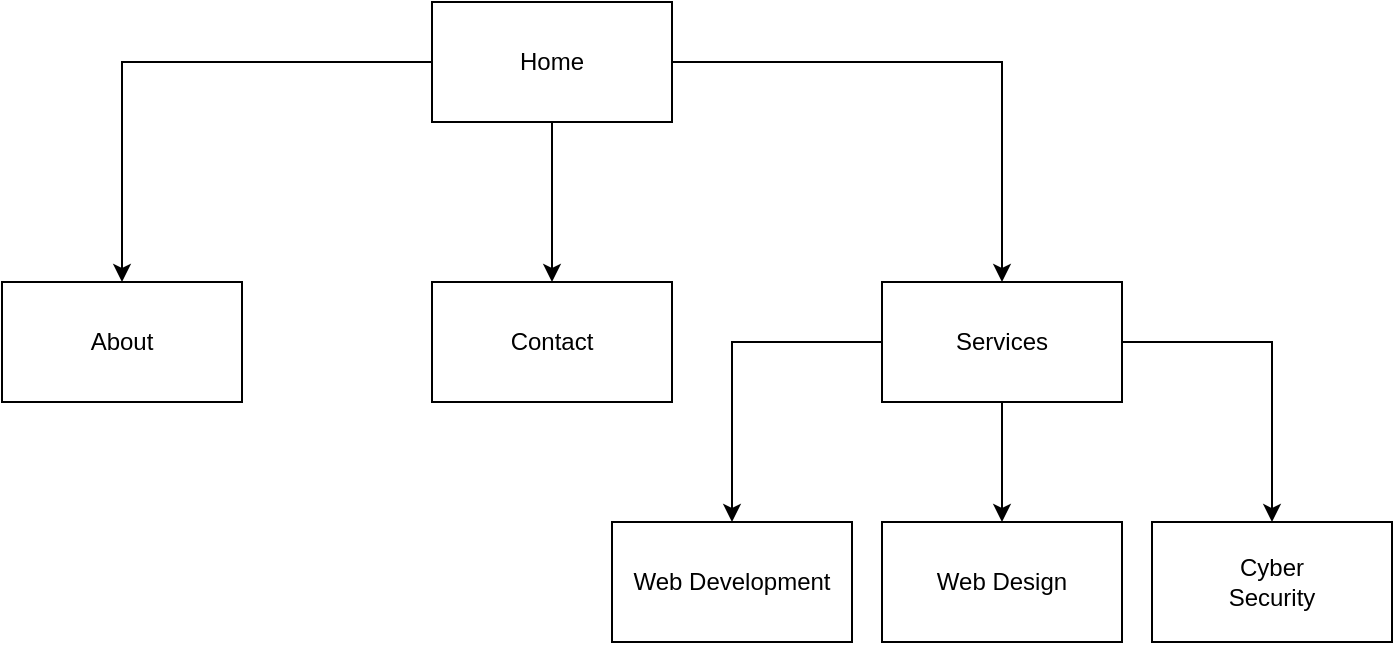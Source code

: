 <mxfile version="22.0.8" type="device">
  <diagram name="Page-1" id="3SytWvoLkZ7nyltdvRyj">
    <mxGraphModel dx="1094" dy="994" grid="1" gridSize="10" guides="1" tooltips="1" connect="1" arrows="1" fold="1" page="1" pageScale="1" pageWidth="850" pageHeight="1100" math="0" shadow="0">
      <root>
        <mxCell id="0" />
        <mxCell id="1" parent="0" />
        <mxCell id="iqH2d1IaWqVk7HUMH50_-3" value="" style="edgeStyle=orthogonalEdgeStyle;rounded=0;orthogonalLoop=1;jettySize=auto;html=1;" edge="1" parent="1" source="iqH2d1IaWqVk7HUMH50_-1" target="iqH2d1IaWqVk7HUMH50_-2">
          <mxGeometry relative="1" as="geometry" />
        </mxCell>
        <mxCell id="iqH2d1IaWqVk7HUMH50_-5" value="" style="edgeStyle=orthogonalEdgeStyle;rounded=0;orthogonalLoop=1;jettySize=auto;html=1;" edge="1" parent="1" source="iqH2d1IaWqVk7HUMH50_-1" target="iqH2d1IaWqVk7HUMH50_-4">
          <mxGeometry relative="1" as="geometry" />
        </mxCell>
        <mxCell id="iqH2d1IaWqVk7HUMH50_-7" value="" style="edgeStyle=orthogonalEdgeStyle;rounded=0;orthogonalLoop=1;jettySize=auto;html=1;" edge="1" parent="1" source="iqH2d1IaWqVk7HUMH50_-1" target="iqH2d1IaWqVk7HUMH50_-6">
          <mxGeometry relative="1" as="geometry" />
        </mxCell>
        <mxCell id="iqH2d1IaWqVk7HUMH50_-1" value="Home" style="rounded=0;whiteSpace=wrap;html=1;" vertex="1" parent="1">
          <mxGeometry x="255" y="60" width="120" height="60" as="geometry" />
        </mxCell>
        <mxCell id="iqH2d1IaWqVk7HUMH50_-2" value="About" style="rounded=0;whiteSpace=wrap;html=1;" vertex="1" parent="1">
          <mxGeometry x="40" y="200" width="120" height="60" as="geometry" />
        </mxCell>
        <mxCell id="iqH2d1IaWqVk7HUMH50_-4" value="Contact" style="rounded=0;whiteSpace=wrap;html=1;" vertex="1" parent="1">
          <mxGeometry x="255" y="200" width="120" height="60" as="geometry" />
        </mxCell>
        <mxCell id="iqH2d1IaWqVk7HUMH50_-9" value="" style="edgeStyle=orthogonalEdgeStyle;rounded=0;orthogonalLoop=1;jettySize=auto;html=1;" edge="1" parent="1" source="iqH2d1IaWqVk7HUMH50_-6" target="iqH2d1IaWqVk7HUMH50_-8">
          <mxGeometry relative="1" as="geometry" />
        </mxCell>
        <mxCell id="iqH2d1IaWqVk7HUMH50_-11" value="" style="edgeStyle=orthogonalEdgeStyle;rounded=0;orthogonalLoop=1;jettySize=auto;html=1;" edge="1" parent="1" source="iqH2d1IaWqVk7HUMH50_-6" target="iqH2d1IaWqVk7HUMH50_-10">
          <mxGeometry relative="1" as="geometry" />
        </mxCell>
        <mxCell id="iqH2d1IaWqVk7HUMH50_-13" value="" style="edgeStyle=orthogonalEdgeStyle;rounded=0;orthogonalLoop=1;jettySize=auto;html=1;" edge="1" parent="1" source="iqH2d1IaWqVk7HUMH50_-6" target="iqH2d1IaWqVk7HUMH50_-12">
          <mxGeometry relative="1" as="geometry" />
        </mxCell>
        <mxCell id="iqH2d1IaWqVk7HUMH50_-6" value="Services" style="rounded=0;whiteSpace=wrap;html=1;" vertex="1" parent="1">
          <mxGeometry x="480" y="200" width="120" height="60" as="geometry" />
        </mxCell>
        <mxCell id="iqH2d1IaWqVk7HUMH50_-8" value="Web Development" style="rounded=0;whiteSpace=wrap;html=1;" vertex="1" parent="1">
          <mxGeometry x="345" y="320" width="120" height="60" as="geometry" />
        </mxCell>
        <mxCell id="iqH2d1IaWqVk7HUMH50_-10" value="Web Design" style="rounded=0;whiteSpace=wrap;html=1;" vertex="1" parent="1">
          <mxGeometry x="480" y="320" width="120" height="60" as="geometry" />
        </mxCell>
        <mxCell id="iqH2d1IaWqVk7HUMH50_-12" value="Cyber&lt;br&gt;Security" style="rounded=0;whiteSpace=wrap;html=1;" vertex="1" parent="1">
          <mxGeometry x="615" y="320" width="120" height="60" as="geometry" />
        </mxCell>
      </root>
    </mxGraphModel>
  </diagram>
</mxfile>
